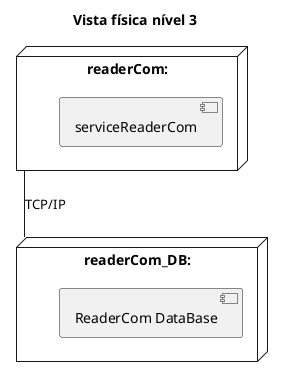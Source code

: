 @startuml
 'https://plantuml.com/class-diagram

title Vista física nível 3

 hide circle
 skinparam classAttributeIconSize 0

node "readerCom:" as rc {
    [serviceReaderCom]
}

node "readerCom_DB:" as rcDB {
    [ReaderCom DataBase]
}
rc -- rcDB : TCP/IP

@enduml
